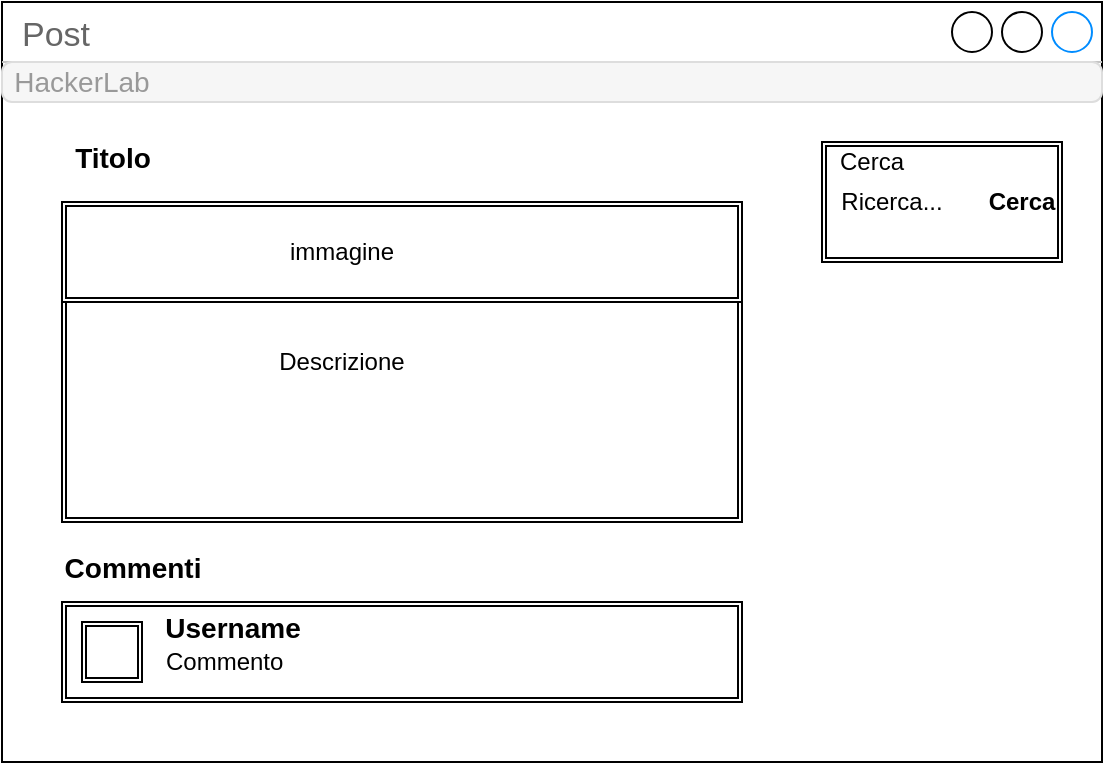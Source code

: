 <mxfile pages="1" version="11.2.8" type="device"><diagram id="UxHOhQYTyZqDitjEuLzN" name="Page-1"><mxGraphModel dx="1186" dy="591" grid="1" gridSize="10" guides="1" tooltips="1" connect="1" arrows="1" fold="1" page="1" pageScale="1" pageWidth="827" pageHeight="1169" math="0" shadow="0"><root><mxCell id="0"/><mxCell id="1" parent="0"/><mxCell id="XGBsx3E0oA_hVAK7ntJ1-1" value="Post" style="strokeWidth=1;shadow=0;dashed=0;align=center;html=1;shape=mxgraph.mockup.containers.window;align=left;verticalAlign=top;spacingLeft=8;strokeColor2=#008cff;strokeColor3=#c4c4c4;fontColor=#666666;fillColor=#ffffff;mainText=;fontSize=17;labelBackgroundColor=none;" parent="1" vertex="1"><mxGeometry width="550" height="380" as="geometry"/></mxCell><mxCell id="XGBsx3E0oA_hVAK7ntJ1-4" value="" style="html=1;shadow=0;dashed=0;shape=mxgraph.bootstrap.rrect;rSize=5;fillColor=#f6f6f6;strokeColor=#dddddd;" parent="1" vertex="1"><mxGeometry y="30" width="550" height="20" as="geometry"/></mxCell><mxCell id="XGBsx3E0oA_hVAK7ntJ1-5" value="HackerLab" style="html=1;shadow=0;dashed=0;shape=mxgraph.bootstrap.anchor;fontColor=#999999;fontSize=14;whiteSpace=wrap;resizeHeight=1;" parent="XGBsx3E0oA_hVAK7ntJ1-4" vertex="1"><mxGeometry width="80" height="20" relative="1" as="geometry"/></mxCell><mxCell id="XGBsx3E0oA_hVAK7ntJ1-6" value="" style="html=1;shadow=0;dashed=0;shape=mxgraph.bootstrap.anchor;fontColor=#999999;align=right;spacingRight=20;whiteSpace=wrap;resizeHeight=1;" parent="XGBsx3E0oA_hVAK7ntJ1-4" vertex="1"><mxGeometry x="1" width="160" height="20" relative="1" as="geometry"><mxPoint x="-160" as="offset"/></mxGeometry></mxCell><mxCell id="XGBsx3E0oA_hVAK7ntJ1-13" value="" style="shape=ext;double=1;rounded=0;whiteSpace=wrap;html=1;" parent="1" vertex="1"><mxGeometry x="30" y="100" width="340" height="160" as="geometry"/></mxCell><mxCell id="XGBsx3E0oA_hVAK7ntJ1-10" value="" style="shape=ext;double=1;rounded=0;whiteSpace=wrap;html=1;" parent="1" vertex="1"><mxGeometry x="30" y="100" width="340" height="50" as="geometry"/></mxCell><mxCell id="XGBsx3E0oA_hVAK7ntJ1-11" value="&lt;font style=&quot;font-size: 14px&quot;&gt;Titolo&lt;/font&gt;" style="text;strokeColor=none;fillColor=none;html=1;fontSize=24;fontStyle=1;verticalAlign=middle;align=center;" parent="1" vertex="1"><mxGeometry x="30" y="65" width="50" height="20" as="geometry"/></mxCell><mxCell id="XGBsx3E0oA_hVAK7ntJ1-12" value="Descrizione" style="text;html=1;strokeColor=none;fillColor=none;align=center;verticalAlign=middle;whiteSpace=wrap;rounded=0;" parent="1" vertex="1"><mxGeometry x="30" y="170" width="280" height="20" as="geometry"/></mxCell><mxCell id="XGBsx3E0oA_hVAK7ntJ1-25" value="immagine" style="text;html=1;strokeColor=none;fillColor=none;align=center;verticalAlign=middle;whiteSpace=wrap;rounded=0;" parent="1" vertex="1"><mxGeometry x="150" y="115" width="40" height="20" as="geometry"/></mxCell><mxCell id="XGBsx3E0oA_hVAK7ntJ1-27" value="" style="shape=ext;double=1;rounded=0;whiteSpace=wrap;html=1;" parent="1" vertex="1"><mxGeometry x="410" y="70" width="120" height="60" as="geometry"/></mxCell><mxCell id="XGBsx3E0oA_hVAK7ntJ1-28" value="Cerca" style="text;html=1;strokeColor=none;fillColor=none;align=center;verticalAlign=middle;whiteSpace=wrap;rounded=0;" parent="1" vertex="1"><mxGeometry x="410" y="75" width="50" height="10" as="geometry"/></mxCell><mxCell id="XGBsx3E0oA_hVAK7ntJ1-31" value="Ricerca..." style="text;html=1;strokeColor=none;fillColor=none;align=center;verticalAlign=middle;whiteSpace=wrap;rounded=0;" parent="1" vertex="1"><mxGeometry x="420" y="90" width="50" height="20" as="geometry"/></mxCell><mxCell id="XGBsx3E0oA_hVAK7ntJ1-32" value="&lt;b&gt;Cerca&lt;/b&gt;" style="text;html=1;strokeColor=none;fillColor=none;align=center;verticalAlign=middle;whiteSpace=wrap;rounded=0;" parent="1" vertex="1"><mxGeometry x="490" y="90" width="40" height="20" as="geometry"/></mxCell><mxCell id="XGBsx3E0oA_hVAK7ntJ1-38" value="" style="shape=ext;double=1;rounded=0;whiteSpace=wrap;html=1;" parent="1" vertex="1"><mxGeometry x="30" y="300" width="340" height="50" as="geometry"/></mxCell><mxCell id="XGBsx3E0oA_hVAK7ntJ1-39" value="&lt;font style=&quot;font-size: 14px&quot;&gt;Commenti&lt;/font&gt;" style="text;strokeColor=none;fillColor=none;html=1;fontSize=24;fontStyle=1;verticalAlign=middle;align=center;" parent="1" vertex="1"><mxGeometry x="40" y="270" width="50" height="20" as="geometry"/></mxCell><mxCell id="XGBsx3E0oA_hVAK7ntJ1-43" value="" style="shape=ext;double=1;whiteSpace=wrap;html=1;aspect=fixed;" parent="1" vertex="1"><mxGeometry x="40" y="310" width="30" height="30" as="geometry"/></mxCell><mxCell id="XGBsx3E0oA_hVAK7ntJ1-44" value="Commento" style="text;html=1;strokeColor=none;fillColor=none;align=left;verticalAlign=middle;whiteSpace=wrap;rounded=0;" parent="1" vertex="1"><mxGeometry x="80" y="320" width="280" height="20" as="geometry"/></mxCell><mxCell id="XGBsx3E0oA_hVAK7ntJ1-45" value="&lt;font style=&quot;font-size: 14px&quot;&gt;Username&lt;/font&gt;" style="text;strokeColor=none;fillColor=none;html=1;fontSize=24;fontStyle=1;verticalAlign=middle;align=center;" parent="1" vertex="1"><mxGeometry x="90" y="300" width="50" height="20" as="geometry"/></mxCell></root></mxGraphModel></diagram></mxfile>